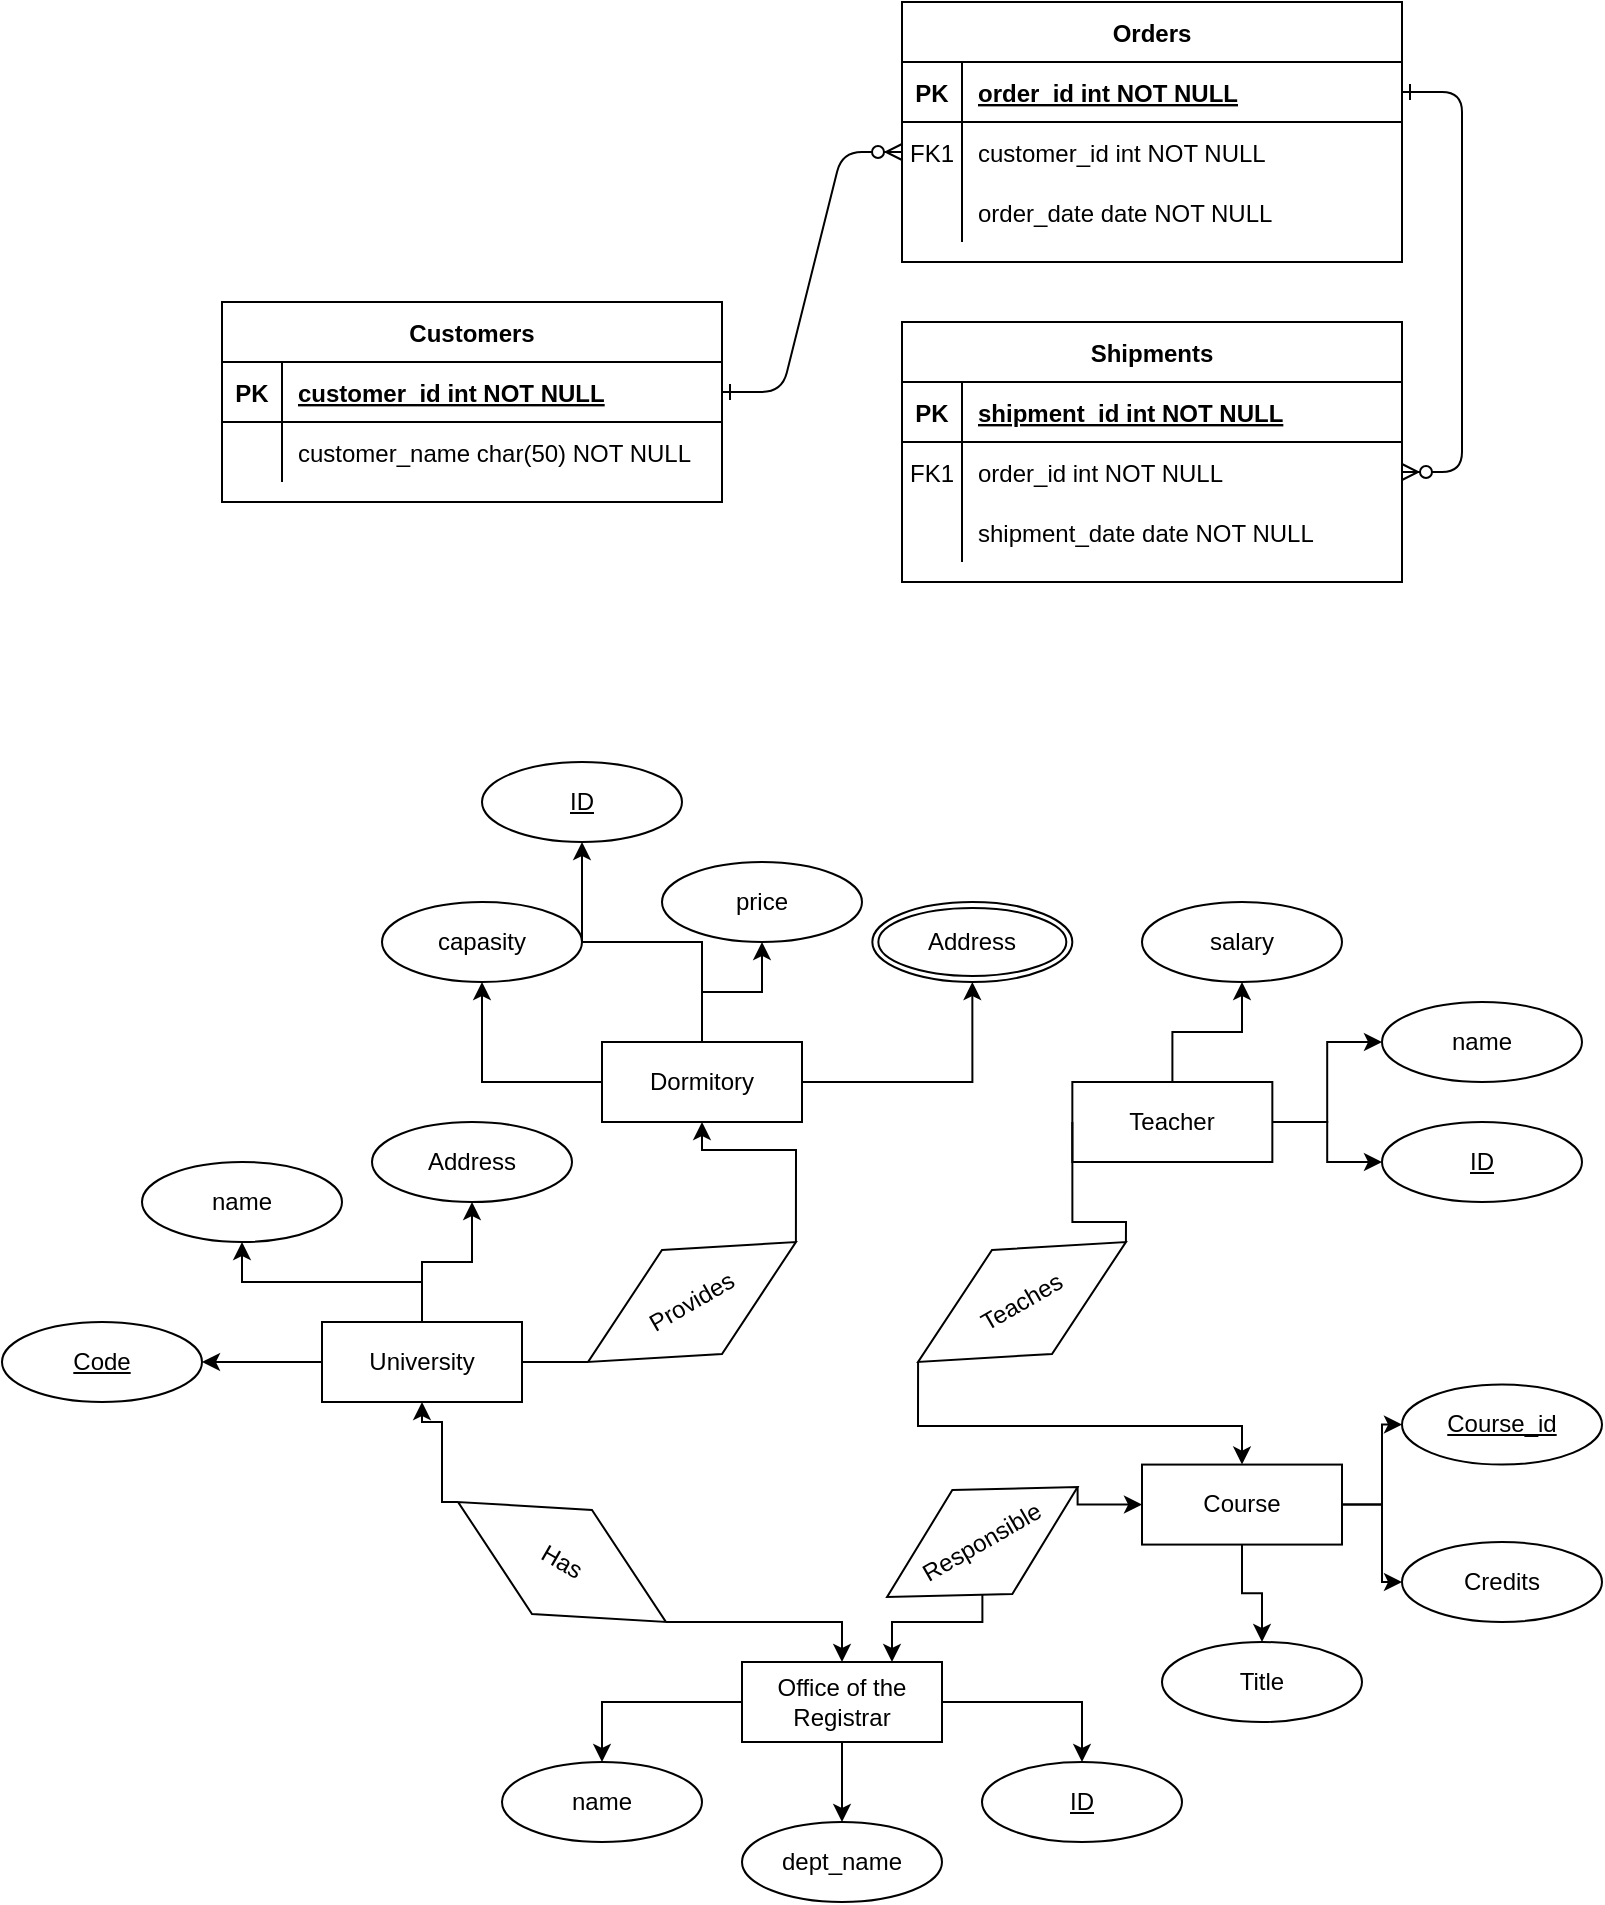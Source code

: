 <mxfile version="15.5.0" type="github">
  <diagram id="R2lEEEUBdFMjLlhIrx00" name="Page-1">
    <mxGraphModel dx="1504" dy="1675" grid="1" gridSize="10" guides="1" tooltips="1" connect="1" arrows="1" fold="1" page="1" pageScale="1" pageWidth="850" pageHeight="1100" math="0" shadow="0" extFonts="Permanent Marker^https://fonts.googleapis.com/css?family=Permanent+Marker">
      <root>
        <mxCell id="0" />
        <mxCell id="1" parent="0" />
        <mxCell id="C-vyLk0tnHw3VtMMgP7b-1" value="" style="edgeStyle=entityRelationEdgeStyle;endArrow=ERzeroToMany;startArrow=ERone;endFill=1;startFill=0;" parent="1" source="C-vyLk0tnHw3VtMMgP7b-24" target="C-vyLk0tnHw3VtMMgP7b-6" edge="1">
          <mxGeometry width="100" height="100" relative="1" as="geometry">
            <mxPoint x="340" y="720" as="sourcePoint" />
            <mxPoint x="440" y="620" as="targetPoint" />
          </mxGeometry>
        </mxCell>
        <mxCell id="C-vyLk0tnHw3VtMMgP7b-12" value="" style="edgeStyle=entityRelationEdgeStyle;endArrow=ERzeroToMany;startArrow=ERone;endFill=1;startFill=0;" parent="1" source="C-vyLk0tnHw3VtMMgP7b-3" target="C-vyLk0tnHw3VtMMgP7b-17" edge="1">
          <mxGeometry width="100" height="100" relative="1" as="geometry">
            <mxPoint x="400" y="180" as="sourcePoint" />
            <mxPoint x="460" y="205" as="targetPoint" />
          </mxGeometry>
        </mxCell>
        <mxCell id="C-vyLk0tnHw3VtMMgP7b-2" value="Orders" style="shape=table;startSize=30;container=1;collapsible=1;childLayout=tableLayout;fixedRows=1;rowLines=0;fontStyle=1;align=center;resizeLast=1;" parent="1" vertex="1">
          <mxGeometry x="460" y="-30" width="250" height="130" as="geometry" />
        </mxCell>
        <mxCell id="C-vyLk0tnHw3VtMMgP7b-3" value="" style="shape=partialRectangle;collapsible=0;dropTarget=0;pointerEvents=0;fillColor=none;points=[[0,0.5],[1,0.5]];portConstraint=eastwest;top=0;left=0;right=0;bottom=1;" parent="C-vyLk0tnHw3VtMMgP7b-2" vertex="1">
          <mxGeometry y="30" width="250" height="30" as="geometry" />
        </mxCell>
        <mxCell id="C-vyLk0tnHw3VtMMgP7b-4" value="PK" style="shape=partialRectangle;overflow=hidden;connectable=0;fillColor=none;top=0;left=0;bottom=0;right=0;fontStyle=1;" parent="C-vyLk0tnHw3VtMMgP7b-3" vertex="1">
          <mxGeometry width="30" height="30" as="geometry">
            <mxRectangle width="30" height="30" as="alternateBounds" />
          </mxGeometry>
        </mxCell>
        <mxCell id="C-vyLk0tnHw3VtMMgP7b-5" value="order_id int NOT NULL " style="shape=partialRectangle;overflow=hidden;connectable=0;fillColor=none;top=0;left=0;bottom=0;right=0;align=left;spacingLeft=6;fontStyle=5;" parent="C-vyLk0tnHw3VtMMgP7b-3" vertex="1">
          <mxGeometry x="30" width="220" height="30" as="geometry">
            <mxRectangle width="220" height="30" as="alternateBounds" />
          </mxGeometry>
        </mxCell>
        <mxCell id="C-vyLk0tnHw3VtMMgP7b-6" value="" style="shape=partialRectangle;collapsible=0;dropTarget=0;pointerEvents=0;fillColor=none;points=[[0,0.5],[1,0.5]];portConstraint=eastwest;top=0;left=0;right=0;bottom=0;" parent="C-vyLk0tnHw3VtMMgP7b-2" vertex="1">
          <mxGeometry y="60" width="250" height="30" as="geometry" />
        </mxCell>
        <mxCell id="C-vyLk0tnHw3VtMMgP7b-7" value="FK1" style="shape=partialRectangle;overflow=hidden;connectable=0;fillColor=none;top=0;left=0;bottom=0;right=0;" parent="C-vyLk0tnHw3VtMMgP7b-6" vertex="1">
          <mxGeometry width="30" height="30" as="geometry">
            <mxRectangle width="30" height="30" as="alternateBounds" />
          </mxGeometry>
        </mxCell>
        <mxCell id="C-vyLk0tnHw3VtMMgP7b-8" value="customer_id int NOT NULL" style="shape=partialRectangle;overflow=hidden;connectable=0;fillColor=none;top=0;left=0;bottom=0;right=0;align=left;spacingLeft=6;" parent="C-vyLk0tnHw3VtMMgP7b-6" vertex="1">
          <mxGeometry x="30" width="220" height="30" as="geometry">
            <mxRectangle width="220" height="30" as="alternateBounds" />
          </mxGeometry>
        </mxCell>
        <mxCell id="C-vyLk0tnHw3VtMMgP7b-9" value="" style="shape=partialRectangle;collapsible=0;dropTarget=0;pointerEvents=0;fillColor=none;points=[[0,0.5],[1,0.5]];portConstraint=eastwest;top=0;left=0;right=0;bottom=0;" parent="C-vyLk0tnHw3VtMMgP7b-2" vertex="1">
          <mxGeometry y="90" width="250" height="30" as="geometry" />
        </mxCell>
        <mxCell id="C-vyLk0tnHw3VtMMgP7b-10" value="" style="shape=partialRectangle;overflow=hidden;connectable=0;fillColor=none;top=0;left=0;bottom=0;right=0;" parent="C-vyLk0tnHw3VtMMgP7b-9" vertex="1">
          <mxGeometry width="30" height="30" as="geometry">
            <mxRectangle width="30" height="30" as="alternateBounds" />
          </mxGeometry>
        </mxCell>
        <mxCell id="C-vyLk0tnHw3VtMMgP7b-11" value="order_date date NOT NULL" style="shape=partialRectangle;overflow=hidden;connectable=0;fillColor=none;top=0;left=0;bottom=0;right=0;align=left;spacingLeft=6;" parent="C-vyLk0tnHw3VtMMgP7b-9" vertex="1">
          <mxGeometry x="30" width="220" height="30" as="geometry">
            <mxRectangle width="220" height="30" as="alternateBounds" />
          </mxGeometry>
        </mxCell>
        <mxCell id="C-vyLk0tnHw3VtMMgP7b-13" value="Shipments" style="shape=table;startSize=30;container=1;collapsible=1;childLayout=tableLayout;fixedRows=1;rowLines=0;fontStyle=1;align=center;resizeLast=1;" parent="1" vertex="1">
          <mxGeometry x="460" y="130" width="250" height="130" as="geometry" />
        </mxCell>
        <mxCell id="C-vyLk0tnHw3VtMMgP7b-14" value="" style="shape=partialRectangle;collapsible=0;dropTarget=0;pointerEvents=0;fillColor=none;points=[[0,0.5],[1,0.5]];portConstraint=eastwest;top=0;left=0;right=0;bottom=1;" parent="C-vyLk0tnHw3VtMMgP7b-13" vertex="1">
          <mxGeometry y="30" width="250" height="30" as="geometry" />
        </mxCell>
        <mxCell id="C-vyLk0tnHw3VtMMgP7b-15" value="PK" style="shape=partialRectangle;overflow=hidden;connectable=0;fillColor=none;top=0;left=0;bottom=0;right=0;fontStyle=1;" parent="C-vyLk0tnHw3VtMMgP7b-14" vertex="1">
          <mxGeometry width="30" height="30" as="geometry">
            <mxRectangle width="30" height="30" as="alternateBounds" />
          </mxGeometry>
        </mxCell>
        <mxCell id="C-vyLk0tnHw3VtMMgP7b-16" value="shipment_id int NOT NULL " style="shape=partialRectangle;overflow=hidden;connectable=0;fillColor=none;top=0;left=0;bottom=0;right=0;align=left;spacingLeft=6;fontStyle=5;" parent="C-vyLk0tnHw3VtMMgP7b-14" vertex="1">
          <mxGeometry x="30" width="220" height="30" as="geometry">
            <mxRectangle width="220" height="30" as="alternateBounds" />
          </mxGeometry>
        </mxCell>
        <mxCell id="C-vyLk0tnHw3VtMMgP7b-17" value="" style="shape=partialRectangle;collapsible=0;dropTarget=0;pointerEvents=0;fillColor=none;points=[[0,0.5],[1,0.5]];portConstraint=eastwest;top=0;left=0;right=0;bottom=0;" parent="C-vyLk0tnHw3VtMMgP7b-13" vertex="1">
          <mxGeometry y="60" width="250" height="30" as="geometry" />
        </mxCell>
        <mxCell id="C-vyLk0tnHw3VtMMgP7b-18" value="FK1" style="shape=partialRectangle;overflow=hidden;connectable=0;fillColor=none;top=0;left=0;bottom=0;right=0;" parent="C-vyLk0tnHw3VtMMgP7b-17" vertex="1">
          <mxGeometry width="30" height="30" as="geometry">
            <mxRectangle width="30" height="30" as="alternateBounds" />
          </mxGeometry>
        </mxCell>
        <mxCell id="C-vyLk0tnHw3VtMMgP7b-19" value="order_id int NOT NULL" style="shape=partialRectangle;overflow=hidden;connectable=0;fillColor=none;top=0;left=0;bottom=0;right=0;align=left;spacingLeft=6;" parent="C-vyLk0tnHw3VtMMgP7b-17" vertex="1">
          <mxGeometry x="30" width="220" height="30" as="geometry">
            <mxRectangle width="220" height="30" as="alternateBounds" />
          </mxGeometry>
        </mxCell>
        <mxCell id="C-vyLk0tnHw3VtMMgP7b-20" value="" style="shape=partialRectangle;collapsible=0;dropTarget=0;pointerEvents=0;fillColor=none;points=[[0,0.5],[1,0.5]];portConstraint=eastwest;top=0;left=0;right=0;bottom=0;" parent="C-vyLk0tnHw3VtMMgP7b-13" vertex="1">
          <mxGeometry y="90" width="250" height="30" as="geometry" />
        </mxCell>
        <mxCell id="C-vyLk0tnHw3VtMMgP7b-21" value="" style="shape=partialRectangle;overflow=hidden;connectable=0;fillColor=none;top=0;left=0;bottom=0;right=0;" parent="C-vyLk0tnHw3VtMMgP7b-20" vertex="1">
          <mxGeometry width="30" height="30" as="geometry">
            <mxRectangle width="30" height="30" as="alternateBounds" />
          </mxGeometry>
        </mxCell>
        <mxCell id="C-vyLk0tnHw3VtMMgP7b-22" value="shipment_date date NOT NULL" style="shape=partialRectangle;overflow=hidden;connectable=0;fillColor=none;top=0;left=0;bottom=0;right=0;align=left;spacingLeft=6;" parent="C-vyLk0tnHw3VtMMgP7b-20" vertex="1">
          <mxGeometry x="30" width="220" height="30" as="geometry">
            <mxRectangle width="220" height="30" as="alternateBounds" />
          </mxGeometry>
        </mxCell>
        <mxCell id="C-vyLk0tnHw3VtMMgP7b-23" value="Customers" style="shape=table;startSize=30;container=1;collapsible=1;childLayout=tableLayout;fixedRows=1;rowLines=0;fontStyle=1;align=center;resizeLast=1;" parent="1" vertex="1">
          <mxGeometry x="120" y="120" width="250" height="100" as="geometry" />
        </mxCell>
        <mxCell id="C-vyLk0tnHw3VtMMgP7b-24" value="" style="shape=partialRectangle;collapsible=0;dropTarget=0;pointerEvents=0;fillColor=none;points=[[0,0.5],[1,0.5]];portConstraint=eastwest;top=0;left=0;right=0;bottom=1;" parent="C-vyLk0tnHw3VtMMgP7b-23" vertex="1">
          <mxGeometry y="30" width="250" height="30" as="geometry" />
        </mxCell>
        <mxCell id="C-vyLk0tnHw3VtMMgP7b-25" value="PK" style="shape=partialRectangle;overflow=hidden;connectable=0;fillColor=none;top=0;left=0;bottom=0;right=0;fontStyle=1;" parent="C-vyLk0tnHw3VtMMgP7b-24" vertex="1">
          <mxGeometry width="30" height="30" as="geometry" />
        </mxCell>
        <mxCell id="C-vyLk0tnHw3VtMMgP7b-26" value="customer_id int NOT NULL " style="shape=partialRectangle;overflow=hidden;connectable=0;fillColor=none;top=0;left=0;bottom=0;right=0;align=left;spacingLeft=6;fontStyle=5;" parent="C-vyLk0tnHw3VtMMgP7b-24" vertex="1">
          <mxGeometry x="30" width="220" height="30" as="geometry" />
        </mxCell>
        <mxCell id="C-vyLk0tnHw3VtMMgP7b-27" value="" style="shape=partialRectangle;collapsible=0;dropTarget=0;pointerEvents=0;fillColor=none;points=[[0,0.5],[1,0.5]];portConstraint=eastwest;top=0;left=0;right=0;bottom=0;" parent="C-vyLk0tnHw3VtMMgP7b-23" vertex="1">
          <mxGeometry y="60" width="250" height="30" as="geometry" />
        </mxCell>
        <mxCell id="C-vyLk0tnHw3VtMMgP7b-28" value="" style="shape=partialRectangle;overflow=hidden;connectable=0;fillColor=none;top=0;left=0;bottom=0;right=0;" parent="C-vyLk0tnHw3VtMMgP7b-27" vertex="1">
          <mxGeometry width="30" height="30" as="geometry" />
        </mxCell>
        <mxCell id="C-vyLk0tnHw3VtMMgP7b-29" value="customer_name char(50) NOT NULL" style="shape=partialRectangle;overflow=hidden;connectable=0;fillColor=none;top=0;left=0;bottom=0;right=0;align=left;spacingLeft=6;" parent="C-vyLk0tnHw3VtMMgP7b-27" vertex="1">
          <mxGeometry x="30" width="220" height="30" as="geometry" />
        </mxCell>
        <mxCell id="pNSmc2IEBc3lMd43YIFg-46" style="edgeStyle=orthogonalEdgeStyle;rounded=0;orthogonalLoop=1;jettySize=auto;html=1;exitX=0;exitY=0.5;exitDx=0;exitDy=0;" edge="1" parent="1" source="pNSmc2IEBc3lMd43YIFg-1" target="pNSmc2IEBc3lMd43YIFg-5">
          <mxGeometry relative="1" as="geometry">
            <Array as="points">
              <mxPoint x="630" y="682" />
            </Array>
          </mxGeometry>
        </mxCell>
        <mxCell id="pNSmc2IEBc3lMd43YIFg-1" value="Teaches" style="shape=rhombus;perimeter=rhombusPerimeter;whiteSpace=wrap;html=1;align=center;rotation=-30;" vertex="1" parent="1">
          <mxGeometry x="460.0" y="590" width="120" height="60" as="geometry" />
        </mxCell>
        <mxCell id="pNSmc2IEBc3lMd43YIFg-22" value="" style="edgeStyle=orthogonalEdgeStyle;rounded=0;orthogonalLoop=1;jettySize=auto;html=1;" edge="1" parent="1" source="pNSmc2IEBc3lMd43YIFg-2" target="pNSmc2IEBc3lMd43YIFg-11">
          <mxGeometry relative="1" as="geometry" />
        </mxCell>
        <mxCell id="pNSmc2IEBc3lMd43YIFg-30" value="" style="edgeStyle=orthogonalEdgeStyle;rounded=0;orthogonalLoop=1;jettySize=auto;html=1;" edge="1" parent="1" source="pNSmc2IEBc3lMd43YIFg-2" target="pNSmc2IEBc3lMd43YIFg-28">
          <mxGeometry relative="1" as="geometry" />
        </mxCell>
        <mxCell id="pNSmc2IEBc3lMd43YIFg-31" value="" style="edgeStyle=orthogonalEdgeStyle;rounded=0;orthogonalLoop=1;jettySize=auto;html=1;" edge="1" parent="1" source="pNSmc2IEBc3lMd43YIFg-2" target="pNSmc2IEBc3lMd43YIFg-16">
          <mxGeometry relative="1" as="geometry" />
        </mxCell>
        <mxCell id="pNSmc2IEBc3lMd43YIFg-2" value="University" style="whiteSpace=wrap;html=1;align=center;" vertex="1" parent="1">
          <mxGeometry x="170" y="630" width="100" height="40" as="geometry" />
        </mxCell>
        <mxCell id="pNSmc2IEBc3lMd43YIFg-19" value="" style="edgeStyle=orthogonalEdgeStyle;rounded=0;orthogonalLoop=1;jettySize=auto;html=1;" edge="1" parent="1" source="pNSmc2IEBc3lMd43YIFg-3" target="pNSmc2IEBc3lMd43YIFg-9">
          <mxGeometry relative="1" as="geometry" />
        </mxCell>
        <mxCell id="pNSmc2IEBc3lMd43YIFg-41" value="" style="edgeStyle=orthogonalEdgeStyle;rounded=0;orthogonalLoop=1;jettySize=auto;html=1;" edge="1" parent="1" source="pNSmc2IEBc3lMd43YIFg-3" target="pNSmc2IEBc3lMd43YIFg-17">
          <mxGeometry relative="1" as="geometry" />
        </mxCell>
        <mxCell id="pNSmc2IEBc3lMd43YIFg-42" value="" style="edgeStyle=orthogonalEdgeStyle;rounded=0;orthogonalLoop=1;jettySize=auto;html=1;" edge="1" parent="1" source="pNSmc2IEBc3lMd43YIFg-3" target="pNSmc2IEBc3lMd43YIFg-36">
          <mxGeometry relative="1" as="geometry" />
        </mxCell>
        <mxCell id="pNSmc2IEBc3lMd43YIFg-3" value="Teacher" style="whiteSpace=wrap;html=1;align=center;" vertex="1" parent="1">
          <mxGeometry x="545.17" y="510" width="100" height="40" as="geometry" />
        </mxCell>
        <mxCell id="pNSmc2IEBc3lMd43YIFg-23" value="" style="edgeStyle=orthogonalEdgeStyle;rounded=0;orthogonalLoop=1;jettySize=auto;html=1;" edge="1" parent="1" source="pNSmc2IEBc3lMd43YIFg-4" target="pNSmc2IEBc3lMd43YIFg-8">
          <mxGeometry relative="1" as="geometry" />
        </mxCell>
        <mxCell id="pNSmc2IEBc3lMd43YIFg-38" value="" style="edgeStyle=orthogonalEdgeStyle;rounded=0;orthogonalLoop=1;jettySize=auto;html=1;" edge="1" parent="1" source="pNSmc2IEBc3lMd43YIFg-4" target="pNSmc2IEBc3lMd43YIFg-34">
          <mxGeometry relative="1" as="geometry" />
        </mxCell>
        <mxCell id="pNSmc2IEBc3lMd43YIFg-40" value="" style="edgeStyle=orthogonalEdgeStyle;rounded=0;orthogonalLoop=1;jettySize=auto;html=1;" edge="1" parent="1" source="pNSmc2IEBc3lMd43YIFg-4" target="pNSmc2IEBc3lMd43YIFg-37">
          <mxGeometry relative="1" as="geometry" />
        </mxCell>
        <mxCell id="pNSmc2IEBc3lMd43YIFg-4" value="Office of the Registrar" style="whiteSpace=wrap;html=1;align=center;" vertex="1" parent="1">
          <mxGeometry x="380" y="800" width="100" height="40" as="geometry" />
        </mxCell>
        <mxCell id="pNSmc2IEBc3lMd43YIFg-20" value="" style="edgeStyle=orthogonalEdgeStyle;rounded=0;orthogonalLoop=1;jettySize=auto;html=1;" edge="1" parent="1" source="pNSmc2IEBc3lMd43YIFg-5" target="pNSmc2IEBc3lMd43YIFg-10">
          <mxGeometry relative="1" as="geometry" />
        </mxCell>
        <mxCell id="pNSmc2IEBc3lMd43YIFg-32" value="" style="edgeStyle=orthogonalEdgeStyle;rounded=0;orthogonalLoop=1;jettySize=auto;html=1;" edge="1" parent="1" source="pNSmc2IEBc3lMd43YIFg-5" target="pNSmc2IEBc3lMd43YIFg-27">
          <mxGeometry relative="1" as="geometry" />
        </mxCell>
        <mxCell id="pNSmc2IEBc3lMd43YIFg-33" value="" style="edgeStyle=orthogonalEdgeStyle;rounded=0;orthogonalLoop=1;jettySize=auto;html=1;" edge="1" parent="1" source="pNSmc2IEBc3lMd43YIFg-5" target="pNSmc2IEBc3lMd43YIFg-29">
          <mxGeometry relative="1" as="geometry" />
        </mxCell>
        <mxCell id="pNSmc2IEBc3lMd43YIFg-5" value="Course" style="whiteSpace=wrap;html=1;align=center;" vertex="1" parent="1">
          <mxGeometry x="580" y="701.29" width="100" height="40" as="geometry" />
        </mxCell>
        <mxCell id="pNSmc2IEBc3lMd43YIFg-26" value="" style="edgeStyle=orthogonalEdgeStyle;rounded=0;orthogonalLoop=1;jettySize=auto;html=1;" edge="1" parent="1" source="pNSmc2IEBc3lMd43YIFg-6" target="pNSmc2IEBc3lMd43YIFg-24">
          <mxGeometry relative="1" as="geometry" />
        </mxCell>
        <mxCell id="pNSmc2IEBc3lMd43YIFg-43" value="" style="edgeStyle=orthogonalEdgeStyle;rounded=0;orthogonalLoop=1;jettySize=auto;html=1;" edge="1" parent="1" source="pNSmc2IEBc3lMd43YIFg-6" target="pNSmc2IEBc3lMd43YIFg-35">
          <mxGeometry relative="1" as="geometry" />
        </mxCell>
        <mxCell id="pNSmc2IEBc3lMd43YIFg-44" value="" style="edgeStyle=orthogonalEdgeStyle;rounded=0;orthogonalLoop=1;jettySize=auto;html=1;" edge="1" parent="1" source="pNSmc2IEBc3lMd43YIFg-6" target="pNSmc2IEBc3lMd43YIFg-18">
          <mxGeometry relative="1" as="geometry" />
        </mxCell>
        <mxCell id="pNSmc2IEBc3lMd43YIFg-68" style="edgeStyle=orthogonalEdgeStyle;rounded=0;orthogonalLoop=1;jettySize=auto;html=1;entryX=0.5;entryY=1;entryDx=0;entryDy=0;" edge="1" parent="1" source="pNSmc2IEBc3lMd43YIFg-6" target="pNSmc2IEBc3lMd43YIFg-67">
          <mxGeometry relative="1" as="geometry" />
        </mxCell>
        <mxCell id="pNSmc2IEBc3lMd43YIFg-6" value="Dormitory" style="whiteSpace=wrap;html=1;align=center;" vertex="1" parent="1">
          <mxGeometry x="310" y="490" width="100" height="40" as="geometry" />
        </mxCell>
        <mxCell id="pNSmc2IEBc3lMd43YIFg-8" value="ID" style="ellipse;whiteSpace=wrap;html=1;align=center;fontStyle=4;" vertex="1" parent="1">
          <mxGeometry x="500" y="850" width="100" height="40" as="geometry" />
        </mxCell>
        <mxCell id="pNSmc2IEBc3lMd43YIFg-9" value="ID" style="ellipse;whiteSpace=wrap;html=1;align=center;fontStyle=4;" vertex="1" parent="1">
          <mxGeometry x="700" y="530" width="100" height="40" as="geometry" />
        </mxCell>
        <mxCell id="pNSmc2IEBc3lMd43YIFg-10" value="Course_id" style="ellipse;whiteSpace=wrap;html=1;align=center;fontStyle=4;" vertex="1" parent="1">
          <mxGeometry x="710" y="661.29" width="100" height="40" as="geometry" />
        </mxCell>
        <mxCell id="pNSmc2IEBc3lMd43YIFg-11" value="Code" style="ellipse;whiteSpace=wrap;html=1;align=center;fontStyle=4;" vertex="1" parent="1">
          <mxGeometry x="10" y="630" width="100" height="40" as="geometry" />
        </mxCell>
        <mxCell id="pNSmc2IEBc3lMd43YIFg-16" value="name" style="ellipse;whiteSpace=wrap;html=1;align=center;" vertex="1" parent="1">
          <mxGeometry x="80" y="550" width="100" height="40" as="geometry" />
        </mxCell>
        <mxCell id="pNSmc2IEBc3lMd43YIFg-17" value="name" style="ellipse;whiteSpace=wrap;html=1;align=center;" vertex="1" parent="1">
          <mxGeometry x="700" y="470" width="100" height="40" as="geometry" />
        </mxCell>
        <mxCell id="pNSmc2IEBc3lMd43YIFg-18" value="price" style="ellipse;whiteSpace=wrap;html=1;align=center;" vertex="1" parent="1">
          <mxGeometry x="340" y="400" width="100" height="40" as="geometry" />
        </mxCell>
        <mxCell id="pNSmc2IEBc3lMd43YIFg-24" value="Address" style="ellipse;shape=doubleEllipse;margin=3;whiteSpace=wrap;html=1;align=center;" vertex="1" parent="1">
          <mxGeometry x="445.17" y="420" width="100" height="40" as="geometry" />
        </mxCell>
        <mxCell id="pNSmc2IEBc3lMd43YIFg-27" value="Title" style="ellipse;whiteSpace=wrap;html=1;align=center;" vertex="1" parent="1">
          <mxGeometry x="590" y="790" width="100" height="40" as="geometry" />
        </mxCell>
        <mxCell id="pNSmc2IEBc3lMd43YIFg-28" value="Address" style="ellipse;whiteSpace=wrap;html=1;align=center;" vertex="1" parent="1">
          <mxGeometry x="195" y="530" width="100" height="40" as="geometry" />
        </mxCell>
        <mxCell id="pNSmc2IEBc3lMd43YIFg-29" value="Credits" style="ellipse;whiteSpace=wrap;html=1;align=center;" vertex="1" parent="1">
          <mxGeometry x="710" y="740" width="100" height="40" as="geometry" />
        </mxCell>
        <mxCell id="pNSmc2IEBc3lMd43YIFg-34" value="name" style="ellipse;whiteSpace=wrap;html=1;align=center;" vertex="1" parent="1">
          <mxGeometry x="260" y="850" width="100" height="40" as="geometry" />
        </mxCell>
        <mxCell id="pNSmc2IEBc3lMd43YIFg-35" value="capasity" style="ellipse;whiteSpace=wrap;html=1;align=center;" vertex="1" parent="1">
          <mxGeometry x="200" y="420" width="100" height="40" as="geometry" />
        </mxCell>
        <mxCell id="pNSmc2IEBc3lMd43YIFg-36" value="salary" style="ellipse;whiteSpace=wrap;html=1;align=center;" vertex="1" parent="1">
          <mxGeometry x="580" y="420" width="100" height="40" as="geometry" />
        </mxCell>
        <mxCell id="pNSmc2IEBc3lMd43YIFg-37" value="dept_name" style="ellipse;whiteSpace=wrap;html=1;align=center;" vertex="1" parent="1">
          <mxGeometry x="380" y="880" width="100" height="40" as="geometry" />
        </mxCell>
        <mxCell id="pNSmc2IEBc3lMd43YIFg-49" value="" style="endArrow=none;html=1;rounded=0;edgeStyle=orthogonalEdgeStyle;entryX=0;entryY=0.5;entryDx=0;entryDy=0;exitX=1;exitY=0.5;exitDx=0;exitDy=0;" edge="1" parent="1" source="pNSmc2IEBc3lMd43YIFg-1" target="pNSmc2IEBc3lMd43YIFg-3">
          <mxGeometry relative="1" as="geometry">
            <mxPoint x="340" y="680" as="sourcePoint" />
            <mxPoint x="500" y="680" as="targetPoint" />
            <Array as="points">
              <mxPoint x="572" y="580" />
              <mxPoint x="545" y="580" />
            </Array>
          </mxGeometry>
        </mxCell>
        <mxCell id="pNSmc2IEBc3lMd43YIFg-63" style="edgeStyle=orthogonalEdgeStyle;rounded=0;orthogonalLoop=1;jettySize=auto;html=1;exitX=0;exitY=0.5;exitDx=0;exitDy=0;" edge="1" parent="1" source="pNSmc2IEBc3lMd43YIFg-51" target="pNSmc2IEBc3lMd43YIFg-2">
          <mxGeometry relative="1" as="geometry">
            <Array as="points">
              <mxPoint x="230" y="720" />
              <mxPoint x="230" y="680" />
              <mxPoint x="220" y="680" />
            </Array>
          </mxGeometry>
        </mxCell>
        <mxCell id="pNSmc2IEBc3lMd43YIFg-64" style="edgeStyle=orthogonalEdgeStyle;rounded=0;orthogonalLoop=1;jettySize=auto;html=1;entryX=0.5;entryY=0;entryDx=0;entryDy=0;exitX=1;exitY=0.5;exitDx=0;exitDy=0;" edge="1" parent="1" source="pNSmc2IEBc3lMd43YIFg-51" target="pNSmc2IEBc3lMd43YIFg-4">
          <mxGeometry relative="1" as="geometry" />
        </mxCell>
        <mxCell id="pNSmc2IEBc3lMd43YIFg-51" value="Has" style="shape=rhombus;perimeter=rhombusPerimeter;whiteSpace=wrap;html=1;align=center;rotation=30;" vertex="1" parent="1">
          <mxGeometry x="230" y="720" width="120" height="60" as="geometry" />
        </mxCell>
        <mxCell id="pNSmc2IEBc3lMd43YIFg-59" value="" style="edgeStyle=orthogonalEdgeStyle;rounded=0;orthogonalLoop=1;jettySize=auto;html=1;exitX=1;exitY=0.5;exitDx=0;exitDy=0;" edge="1" parent="1" source="pNSmc2IEBc3lMd43YIFg-56" target="pNSmc2IEBc3lMd43YIFg-6">
          <mxGeometry relative="1" as="geometry" />
        </mxCell>
        <mxCell id="pNSmc2IEBc3lMd43YIFg-56" value="Provides" style="shape=rhombus;perimeter=rhombusPerimeter;whiteSpace=wrap;html=1;align=center;rotation=-30;" vertex="1" parent="1">
          <mxGeometry x="295" y="590" width="120" height="60" as="geometry" />
        </mxCell>
        <mxCell id="pNSmc2IEBc3lMd43YIFg-57" value="" style="endArrow=none;html=1;rounded=0;edgeStyle=orthogonalEdgeStyle;exitX=0;exitY=0.5;exitDx=0;exitDy=0;entryX=1;entryY=0.5;entryDx=0;entryDy=0;" edge="1" parent="1" source="pNSmc2IEBc3lMd43YIFg-56" target="pNSmc2IEBc3lMd43YIFg-2">
          <mxGeometry relative="1" as="geometry">
            <mxPoint x="340" y="690" as="sourcePoint" />
            <mxPoint x="450" y="700" as="targetPoint" />
          </mxGeometry>
        </mxCell>
        <mxCell id="pNSmc2IEBc3lMd43YIFg-65" style="edgeStyle=orthogonalEdgeStyle;rounded=0;orthogonalLoop=1;jettySize=auto;html=1;entryX=0;entryY=0.5;entryDx=0;entryDy=0;exitX=1;exitY=0.5;exitDx=0;exitDy=0;" edge="1" parent="1" source="pNSmc2IEBc3lMd43YIFg-60" target="pNSmc2IEBc3lMd43YIFg-5">
          <mxGeometry relative="1" as="geometry">
            <Array as="points">
              <mxPoint x="548" y="721" />
            </Array>
          </mxGeometry>
        </mxCell>
        <mxCell id="pNSmc2IEBc3lMd43YIFg-66" style="edgeStyle=orthogonalEdgeStyle;rounded=0;orthogonalLoop=1;jettySize=auto;html=1;entryX=0.75;entryY=0;entryDx=0;entryDy=0;" edge="1" parent="1" source="pNSmc2IEBc3lMd43YIFg-60" target="pNSmc2IEBc3lMd43YIFg-4">
          <mxGeometry relative="1" as="geometry">
            <Array as="points">
              <mxPoint x="500" y="780" />
              <mxPoint x="455" y="780" />
            </Array>
          </mxGeometry>
        </mxCell>
        <mxCell id="pNSmc2IEBc3lMd43YIFg-60" value="Responsible" style="shape=rhombus;perimeter=rhombusPerimeter;whiteSpace=wrap;html=1;align=center;rotation=-30;" vertex="1" parent="1">
          <mxGeometry x="445.17" y="710" width="110" height="60" as="geometry" />
        </mxCell>
        <mxCell id="pNSmc2IEBc3lMd43YIFg-67" value="ID" style="ellipse;whiteSpace=wrap;html=1;align=center;fontStyle=4;" vertex="1" parent="1">
          <mxGeometry x="250" y="350" width="100" height="40" as="geometry" />
        </mxCell>
      </root>
    </mxGraphModel>
  </diagram>
</mxfile>
